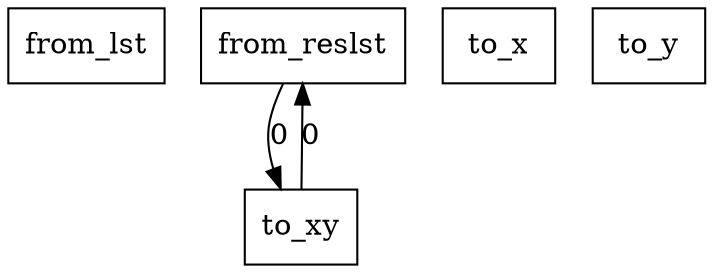 digraph {
    graph [rankdir=TB
          ,bgcolor=transparent];
    node [shape=box
         ,fillcolor=white
         ,style=filled];
    0 [label=<from_lst>];
    1 [label=<from_reslst>];
    2 [label=<to_x>];
    3 [label=<to_y>];
    4 [label=<to_xy>];
    1 -> 4 [label=0];
    4 -> 1 [label=0];
}